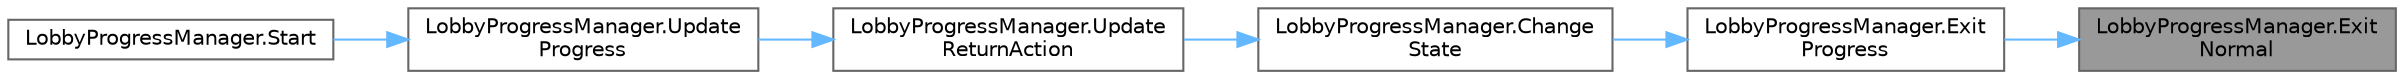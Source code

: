 digraph "LobbyProgressManager.ExitNormal"
{
 // LATEX_PDF_SIZE
  bgcolor="transparent";
  edge [fontname=Helvetica,fontsize=10,labelfontname=Helvetica,labelfontsize=10];
  node [fontname=Helvetica,fontsize=10,shape=box,height=0.2,width=0.4];
  rankdir="RL";
  Node1 [id="Node000001",label="LobbyProgressManager.Exit\lNormal",height=0.2,width=0.4,color="gray40", fillcolor="grey60", style="filled", fontcolor="black",tooltip=" "];
  Node1 -> Node2 [id="edge6_Node000001_Node000002",dir="back",color="steelblue1",style="solid",tooltip=" "];
  Node2 [id="Node000002",label="LobbyProgressManager.Exit\lProgress",height=0.2,width=0.4,color="grey40", fillcolor="white", style="filled",URL="$class_lobby_progress_manager.html#aec25ad03a8a43ad18a0fa9a2597d2371",tooltip=" "];
  Node2 -> Node3 [id="edge7_Node000002_Node000003",dir="back",color="steelblue1",style="solid",tooltip=" "];
  Node3 [id="Node000003",label="LobbyProgressManager.Change\lState",height=0.2,width=0.4,color="grey40", fillcolor="white", style="filled",URL="$class_lobby_progress_manager.html#a24354f1d763f7a2ef025ff8088eb2c74",tooltip=" "];
  Node3 -> Node4 [id="edge8_Node000003_Node000004",dir="back",color="steelblue1",style="solid",tooltip=" "];
  Node4 [id="Node000004",label="LobbyProgressManager.Update\lReturnAction",height=0.2,width=0.4,color="grey40", fillcolor="white", style="filled",URL="$class_lobby_progress_manager.html#ad003053fc3fa340567c9db5c89ac7424",tooltip=" "];
  Node4 -> Node5 [id="edge9_Node000004_Node000005",dir="back",color="steelblue1",style="solid",tooltip=" "];
  Node5 [id="Node000005",label="LobbyProgressManager.Update\lProgress",height=0.2,width=0.4,color="grey40", fillcolor="white", style="filled",URL="$class_lobby_progress_manager.html#a655a19f3938f5499921d06081d0e6f1e",tooltip=" "];
  Node5 -> Node6 [id="edge10_Node000005_Node000006",dir="back",color="steelblue1",style="solid",tooltip=" "];
  Node6 [id="Node000006",label="LobbyProgressManager.Start",height=0.2,width=0.4,color="grey40", fillcolor="white", style="filled",URL="$class_lobby_progress_manager.html#ab35a6cc7886beff293b357a28ba62ff7",tooltip=" "];
}
